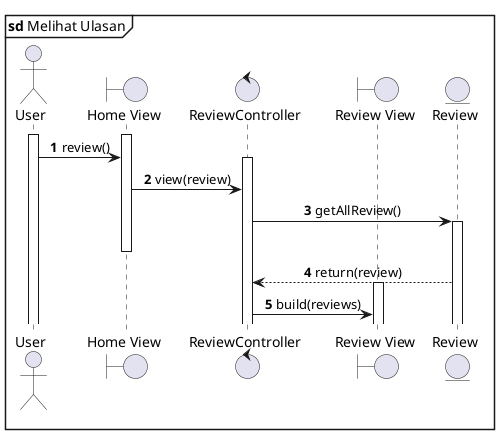 @startuml Melihat Ulasan
mainframe **sd** Melihat Ulasan
actor "User" as User
boundary "Home View" as HomeView
control ReviewController 
boundary "Review View" as ReviewView
entity Review as ReviewModel

autonumber
' autoactivate on
skinparam SequenceMessageAlignment center

activate User
activate HomeView
User->HomeView: review()
activate ReviewController
HomeView->ReviewController: view(review)
ReviewController->ReviewModel: getAllReview()
activate ReviewModel
deactivate HomeView
ReviewModel-->ReviewController: return(review)
activate ReviewView
ReviewController->ReviewView: build(reviews)



@enduml